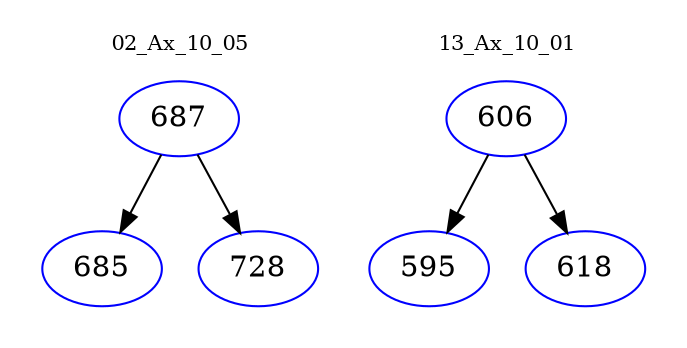 digraph{
subgraph cluster_0 {
color = white
label = "02_Ax_10_05";
fontsize=10;
T0_687 [label="687", color="blue"]
T0_687 -> T0_685 [color="black"]
T0_685 [label="685", color="blue"]
T0_687 -> T0_728 [color="black"]
T0_728 [label="728", color="blue"]
}
subgraph cluster_1 {
color = white
label = "13_Ax_10_01";
fontsize=10;
T1_606 [label="606", color="blue"]
T1_606 -> T1_595 [color="black"]
T1_595 [label="595", color="blue"]
T1_606 -> T1_618 [color="black"]
T1_618 [label="618", color="blue"]
}
}
